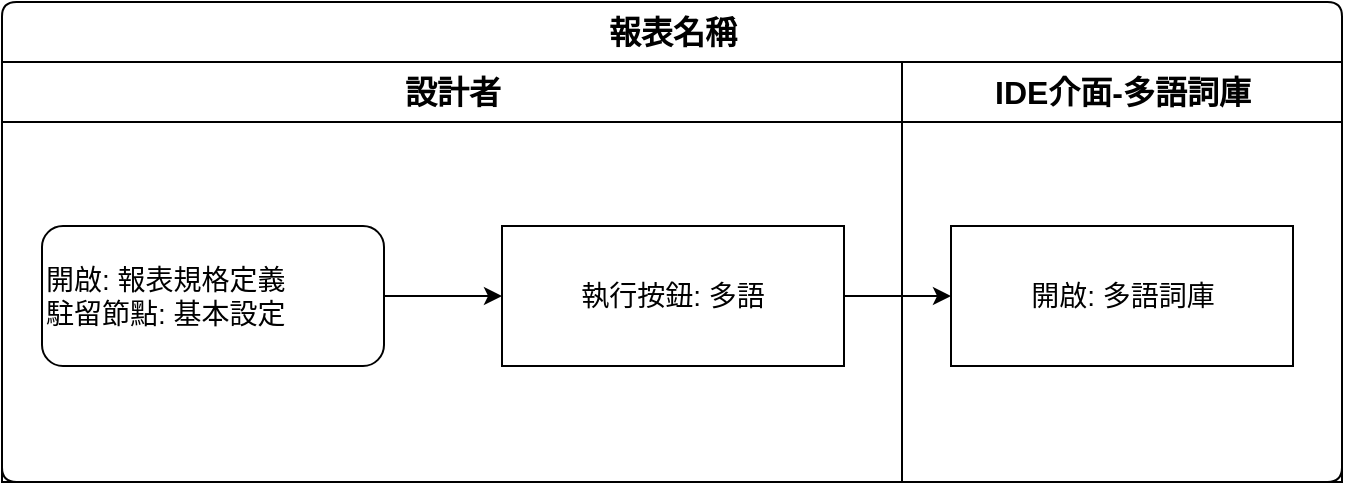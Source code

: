 <mxfile version="14.4.3" type="device"><diagram id="AofmSLu8qUFAwwZhzQRw" name="report_name"><mxGraphModel dx="1086" dy="829" grid="1" gridSize="10" guides="1" tooltips="1" connect="1" arrows="1" fold="1" page="1" pageScale="1" pageWidth="827" pageHeight="1169" math="0" shadow="0"><root><mxCell id="0"/><mxCell id="1" parent="0"/><mxCell id="Ra_o18CuJl8zXi4vncvv-1" value="報表名稱" style="swimlane;html=1;childLayout=stackLayout;resizeParent=1;resizeParentMax=0;strokeWidth=1;fontSize=16;rounded=1;arcSize=8;startSize=30;" vertex="1" parent="1"><mxGeometry x="70" y="70" width="670" height="240" as="geometry"/></mxCell><mxCell id="Ra_o18CuJl8zXi4vncvv-2" value="設計者" style="swimlane;html=1;startSize=30;fontSize=16;strokeWidth=1;" vertex="1" parent="Ra_o18CuJl8zXi4vncvv-1"><mxGeometry y="30" width="450" height="210" as="geometry"/></mxCell><mxCell id="Ra_o18CuJl8zXi4vncvv-3" style="edgeStyle=orthogonalEdgeStyle;rounded=0;orthogonalLoop=1;jettySize=auto;html=1;fontSize=14;" edge="1" parent="Ra_o18CuJl8zXi4vncvv-2" source="Ra_o18CuJl8zXi4vncvv-4" target="Ra_o18CuJl8zXi4vncvv-5"><mxGeometry relative="1" as="geometry"/></mxCell><mxCell id="Ra_o18CuJl8zXi4vncvv-4" value="開啟: 報表規格定義&lt;br&gt;駐留節點: 基本設定" style="rounded=1;whiteSpace=wrap;strokeWidth=1;fontSize=14;align=left;labelBackgroundColor=none;html=1;" vertex="1" parent="Ra_o18CuJl8zXi4vncvv-2"><mxGeometry x="20" y="82" width="171" height="70" as="geometry"/></mxCell><mxCell id="Ra_o18CuJl8zXi4vncvv-5" value="執行按鈕: 多語" style="rounded=0;whiteSpace=wrap;html=1;strokeWidth=1;fontSize=14;" vertex="1" parent="Ra_o18CuJl8zXi4vncvv-2"><mxGeometry x="250" y="82" width="171" height="70" as="geometry"/></mxCell><mxCell id="Ra_o18CuJl8zXi4vncvv-6" style="edgeStyle=orthogonalEdgeStyle;rounded=0;orthogonalLoop=1;jettySize=auto;html=1;" edge="1" parent="Ra_o18CuJl8zXi4vncvv-1" source="Ra_o18CuJl8zXi4vncvv-5" target="Ra_o18CuJl8zXi4vncvv-8"><mxGeometry relative="1" as="geometry"/></mxCell><mxCell id="Ra_o18CuJl8zXi4vncvv-7" value="IDE介面-多語詞庫" style="swimlane;html=1;startSize=30;fontSize=16;strokeWidth=1;" vertex="1" parent="Ra_o18CuJl8zXi4vncvv-1"><mxGeometry x="450" y="30" width="220" height="210" as="geometry"/></mxCell><mxCell id="Ra_o18CuJl8zXi4vncvv-8" value="開啟: 多語詞庫" style="rounded=0;whiteSpace=wrap;html=1;strokeWidth=1;fontSize=14;" vertex="1" parent="Ra_o18CuJl8zXi4vncvv-7"><mxGeometry x="24.5" y="82" width="171" height="70" as="geometry"/></mxCell></root></mxGraphModel></diagram></mxfile>